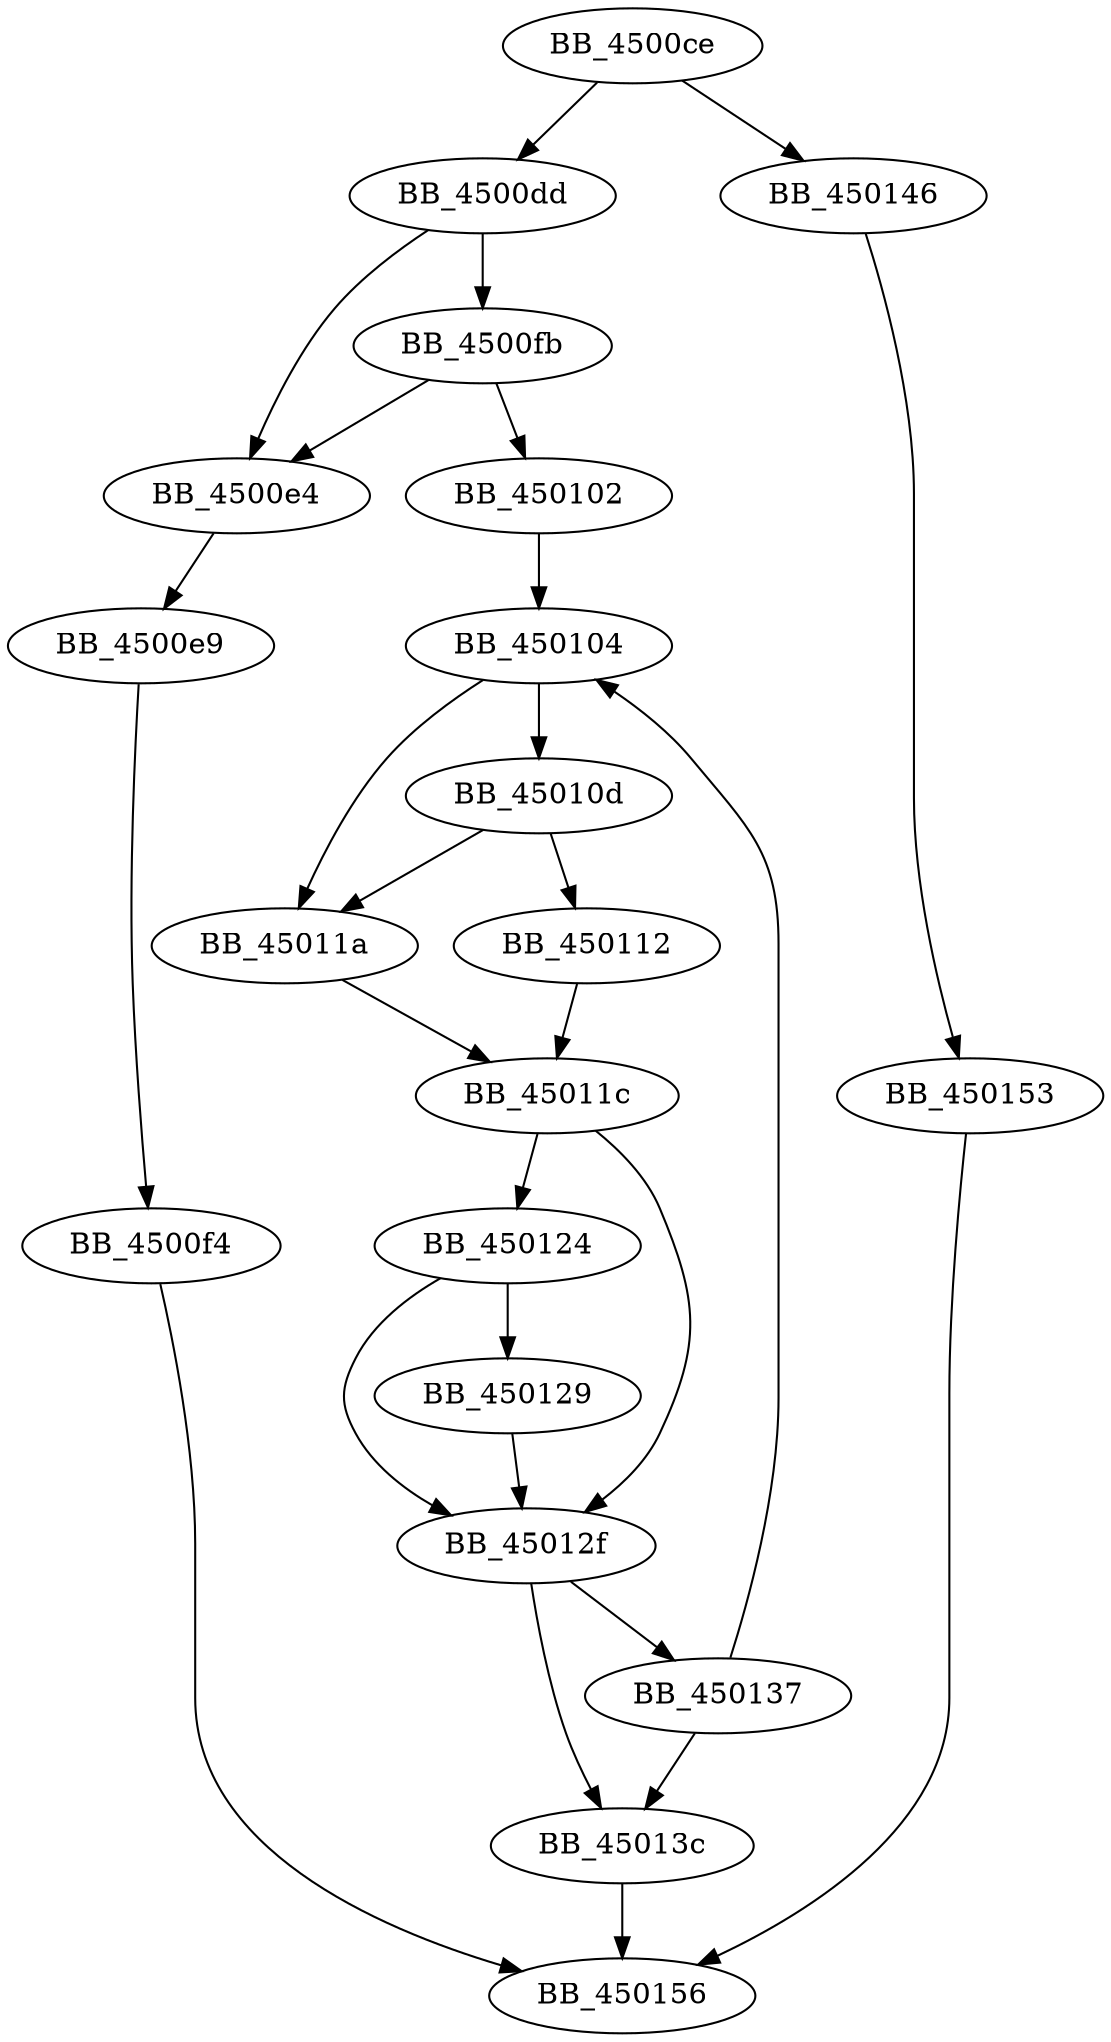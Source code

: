 DiGraph sub_4500CE{
BB_4500ce->BB_4500dd
BB_4500ce->BB_450146
BB_4500dd->BB_4500e4
BB_4500dd->BB_4500fb
BB_4500e4->BB_4500e9
BB_4500e9->BB_4500f4
BB_4500f4->BB_450156
BB_4500fb->BB_4500e4
BB_4500fb->BB_450102
BB_450102->BB_450104
BB_450104->BB_45010d
BB_450104->BB_45011a
BB_45010d->BB_450112
BB_45010d->BB_45011a
BB_450112->BB_45011c
BB_45011a->BB_45011c
BB_45011c->BB_450124
BB_45011c->BB_45012f
BB_450124->BB_450129
BB_450124->BB_45012f
BB_450129->BB_45012f
BB_45012f->BB_450137
BB_45012f->BB_45013c
BB_450137->BB_450104
BB_450137->BB_45013c
BB_45013c->BB_450156
BB_450146->BB_450153
BB_450153->BB_450156
}
